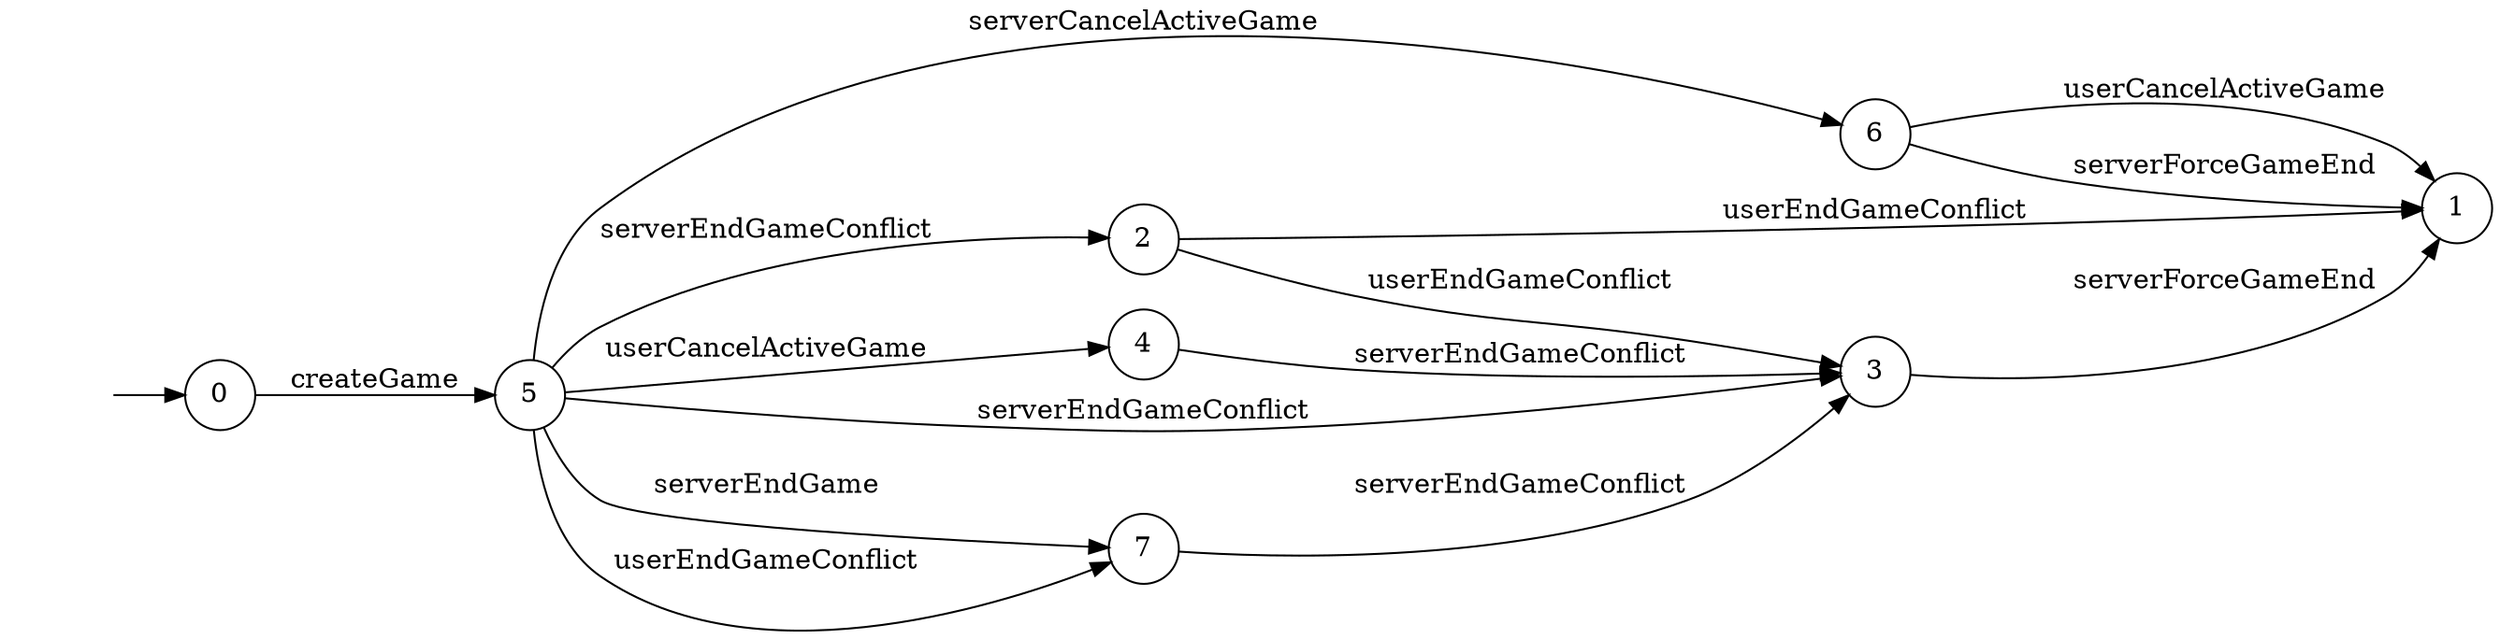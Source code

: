 digraph "./InvConPlus/Dapp-Automata-data/result/model/0xeb6f4ec38a347110941e86e691c2ca03e271df3b/GameChannel/FSM-6" {
	graph [rankdir=LR]
	"" [label="" shape=plaintext]
	7 [label=7 shape=circle]
	0 [label=0 shape=circle]
	2 [label=2 shape=circle]
	6 [label=6 shape=circle]
	4 [label=4 shape=circle]
	3 [label=3 shape=circle]
	1 [label=1 shape=circle]
	5 [label=5 shape=circle]
	"" -> 0 [label=""]
	0 -> 5 [label=createGame]
	7 -> 3 [label=serverEndGameConflict]
	2 -> 1 [label=userEndGameConflict]
	2 -> 3 [label=userEndGameConflict]
	3 -> 1 [label=serverForceGameEnd]
	4 -> 3 [label=serverEndGameConflict]
	5 -> 7 [label=serverEndGame]
	5 -> 4 [label=userCancelActiveGame]
	5 -> 6 [label=serverCancelActiveGame]
	5 -> 7 [label=userEndGameConflict]
	5 -> 3 [label=serverEndGameConflict]
	5 -> 2 [label=serverEndGameConflict]
	6 -> 1 [label=userCancelActiveGame]
	6 -> 1 [label=serverForceGameEnd]
}
